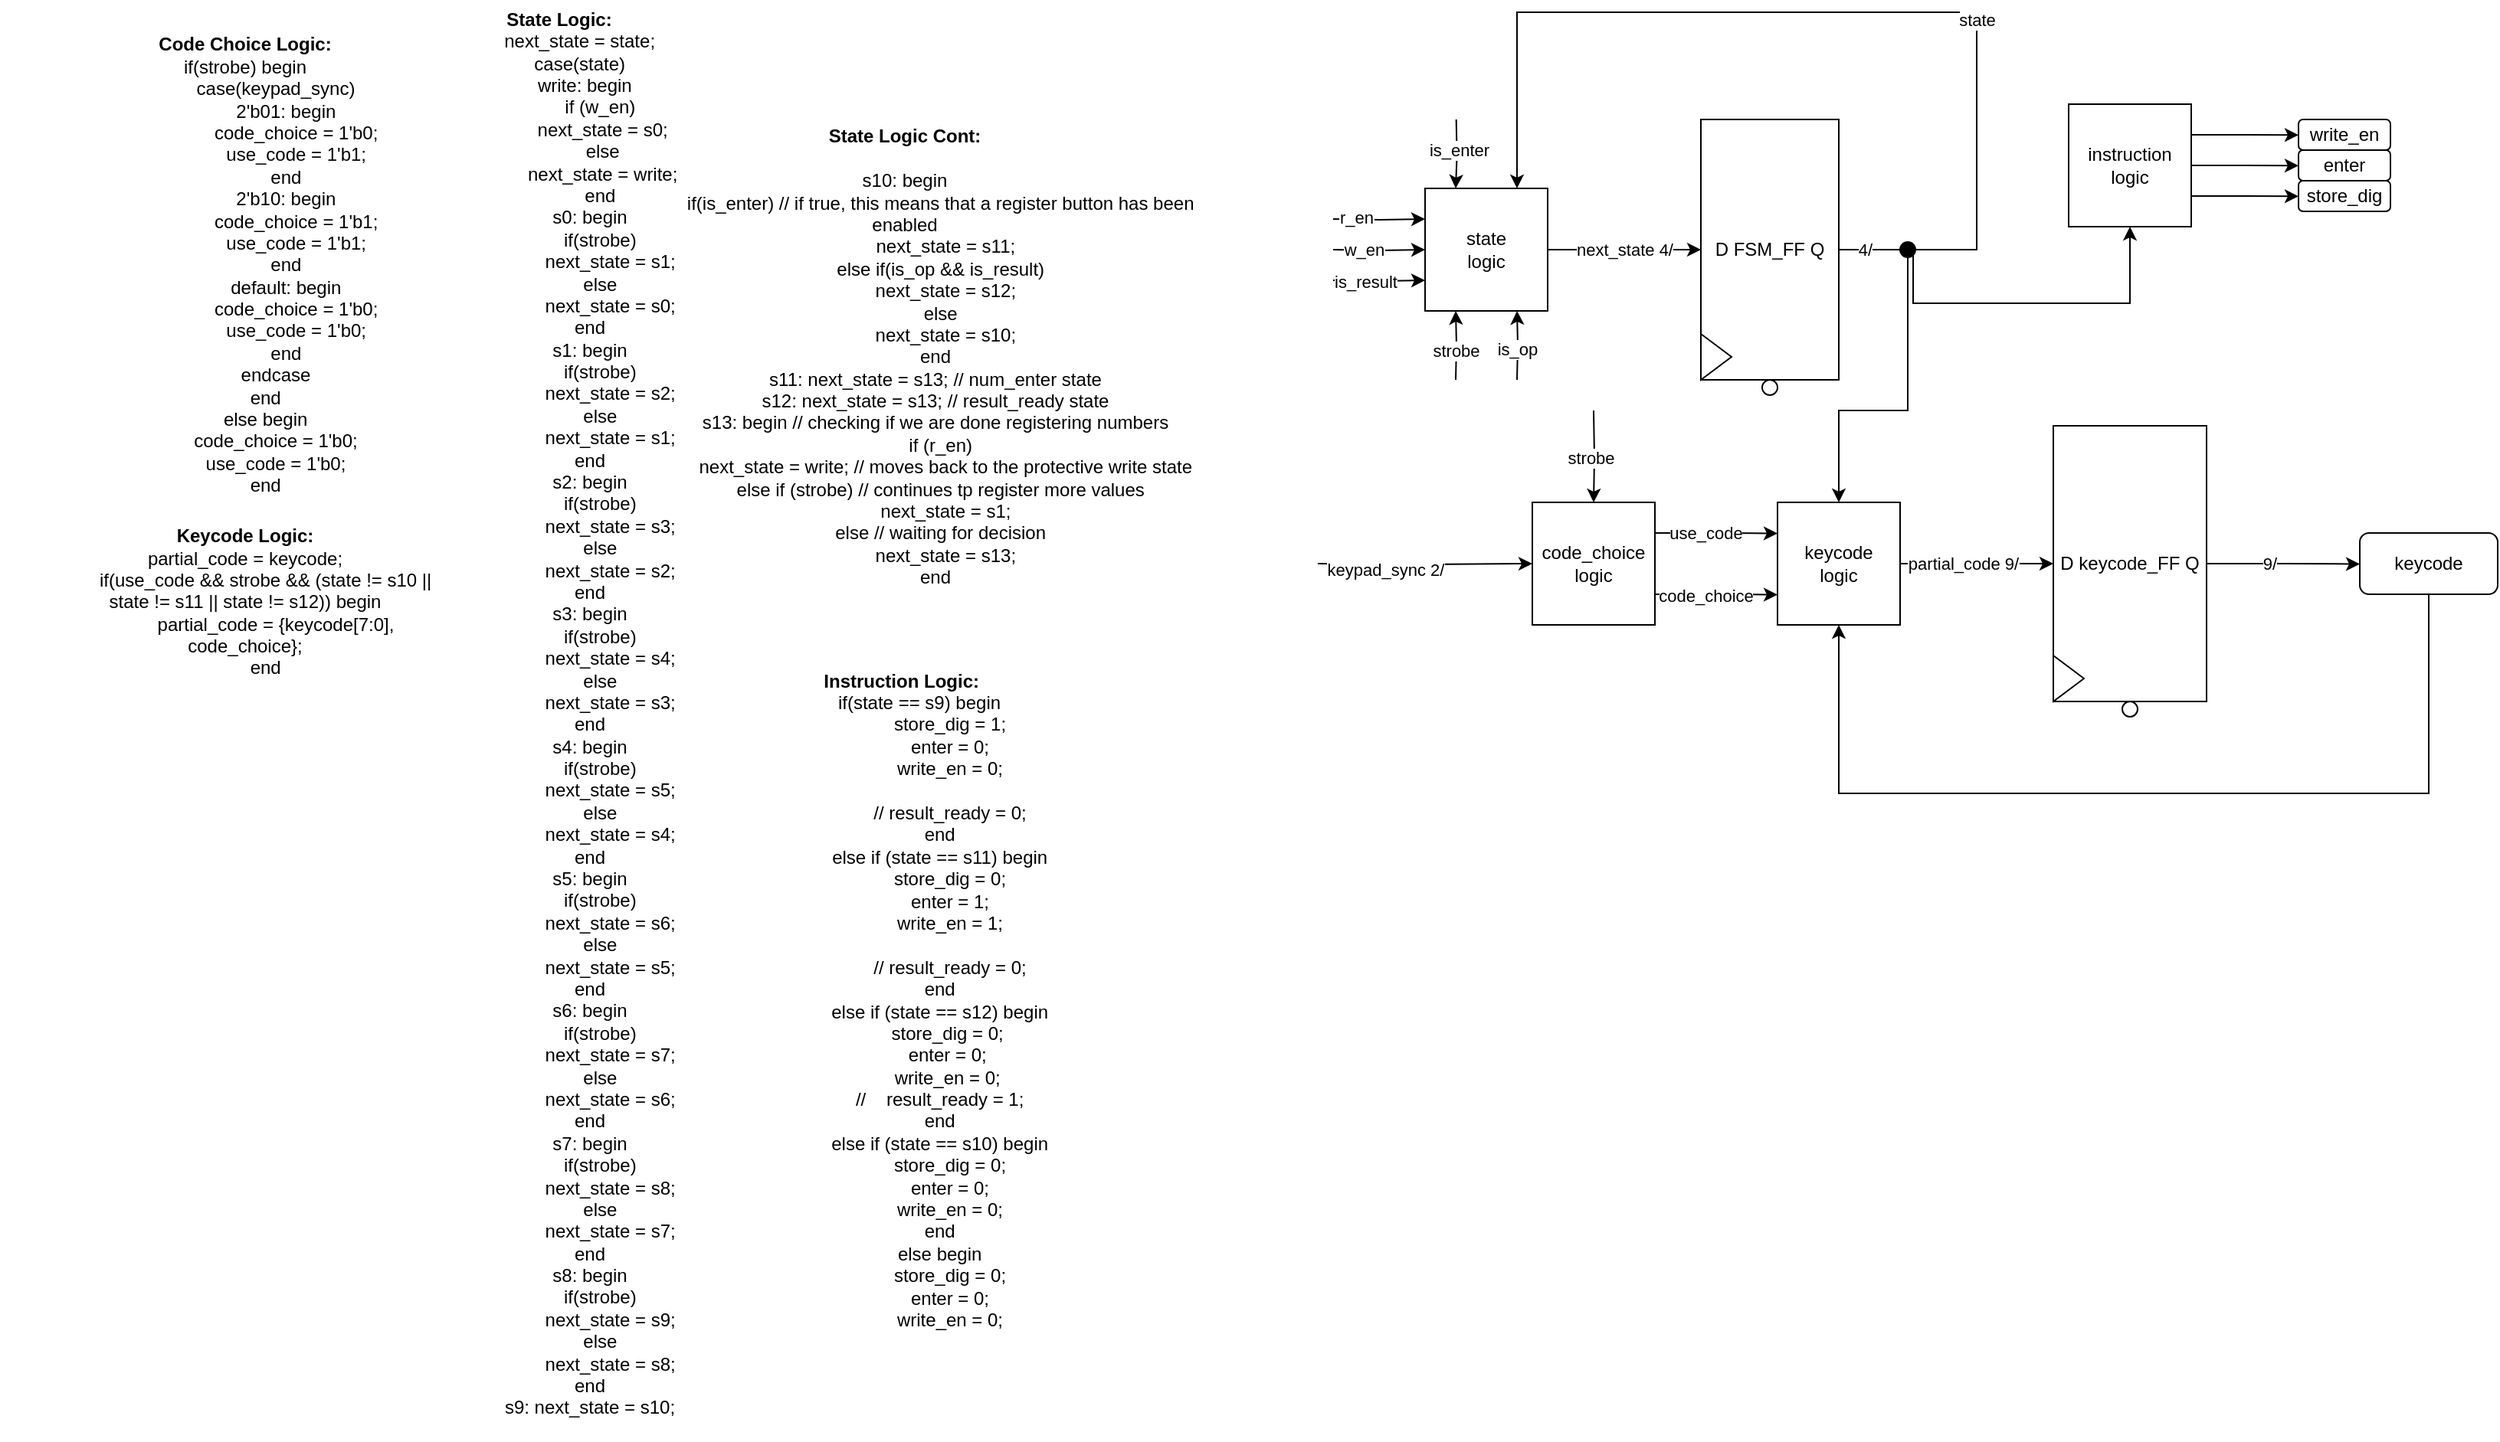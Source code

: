 <mxfile version="21.5.2" type="device">
  <diagram name="Page-1" id="jpkNy0FeWPas9DtN5ToO">
    <mxGraphModel dx="1644" dy="461" grid="1" gridSize="10" guides="1" tooltips="1" connect="1" arrows="1" fold="1" page="1" pageScale="1" pageWidth="850" pageHeight="1100" math="0" shadow="0">
      <root>
        <mxCell id="0" />
        <mxCell id="1" parent="0" />
        <mxCell id="CpwgS_Jrj_AJg0eIuzkf-3" value="D FSM_FF Q" style="rounded=0;whiteSpace=wrap;html=1;container=0;" parent="1" vertex="1">
          <mxGeometry x="260" y="90" width="90" height="170" as="geometry" />
        </mxCell>
        <mxCell id="CpwgS_Jrj_AJg0eIuzkf-5" style="edgeStyle=orthogonalEdgeStyle;rounded=0;orthogonalLoop=1;jettySize=auto;html=1;exitX=1;exitY=0.5;exitDx=0;exitDy=0;entryX=0;entryY=0.5;entryDx=0;entryDy=0;" parent="1" source="CpwgS_Jrj_AJg0eIuzkf-4" target="CpwgS_Jrj_AJg0eIuzkf-3" edge="1">
          <mxGeometry relative="1" as="geometry" />
        </mxCell>
        <mxCell id="CpwgS_Jrj_AJg0eIuzkf-6" value="next_state 4/" style="edgeLabel;html=1;align=center;verticalAlign=middle;resizable=0;points=[];container=0;" parent="CpwgS_Jrj_AJg0eIuzkf-5" vertex="1" connectable="0">
          <mxGeometry x="-0.54" y="-3" relative="1" as="geometry">
            <mxPoint x="27" y="-3" as="offset" />
          </mxGeometry>
        </mxCell>
        <mxCell id="CpwgS_Jrj_AJg0eIuzkf-18" style="edgeStyle=orthogonalEdgeStyle;rounded=0;orthogonalLoop=1;jettySize=auto;html=1;exitX=0;exitY=0.25;exitDx=0;exitDy=0;entryX=0;entryY=0.25;entryDx=0;entryDy=0;" parent="1" target="CpwgS_Jrj_AJg0eIuzkf-4" edge="1">
          <mxGeometry relative="1" as="geometry">
            <mxPoint x="20" y="155" as="sourcePoint" />
          </mxGeometry>
        </mxCell>
        <mxCell id="CpwgS_Jrj_AJg0eIuzkf-21" value="r_en" style="edgeLabel;html=1;align=center;verticalAlign=middle;resizable=0;points=[];" parent="CpwgS_Jrj_AJg0eIuzkf-18" vertex="1" connectable="0">
          <mxGeometry x="-0.505" y="1" relative="1" as="geometry">
            <mxPoint as="offset" />
          </mxGeometry>
        </mxCell>
        <mxCell id="CpwgS_Jrj_AJg0eIuzkf-19" style="edgeStyle=orthogonalEdgeStyle;rounded=0;orthogonalLoop=1;jettySize=auto;html=1;exitX=0;exitY=0.5;exitDx=0;exitDy=0;entryX=0;entryY=0.5;entryDx=0;entryDy=0;" parent="1" target="CpwgS_Jrj_AJg0eIuzkf-4" edge="1">
          <mxGeometry relative="1" as="geometry">
            <mxPoint x="20" y="175" as="sourcePoint" />
          </mxGeometry>
        </mxCell>
        <mxCell id="CpwgS_Jrj_AJg0eIuzkf-22" value="w_en" style="edgeLabel;html=1;align=center;verticalAlign=middle;resizable=0;points=[];" parent="CpwgS_Jrj_AJg0eIuzkf-19" vertex="1" connectable="0">
          <mxGeometry x="-0.658" y="-1" relative="1" as="geometry">
            <mxPoint x="9" y="-1" as="offset" />
          </mxGeometry>
        </mxCell>
        <mxCell id="CpwgS_Jrj_AJg0eIuzkf-20" style="edgeStyle=orthogonalEdgeStyle;rounded=0;orthogonalLoop=1;jettySize=auto;html=1;exitX=0;exitY=0.75;exitDx=0;exitDy=0;entryX=0;entryY=0.75;entryDx=0;entryDy=0;" parent="1" target="CpwgS_Jrj_AJg0eIuzkf-4" edge="1">
          <mxGeometry relative="1" as="geometry">
            <mxPoint x="20" y="195" as="sourcePoint" />
          </mxGeometry>
        </mxCell>
        <mxCell id="CpwgS_Jrj_AJg0eIuzkf-23" value="is_result" style="edgeLabel;html=1;align=center;verticalAlign=middle;resizable=0;points=[];" parent="CpwgS_Jrj_AJg0eIuzkf-20" vertex="1" connectable="0">
          <mxGeometry x="-0.306" relative="1" as="geometry">
            <mxPoint as="offset" />
          </mxGeometry>
        </mxCell>
        <mxCell id="CpwgS_Jrj_AJg0eIuzkf-24" style="edgeStyle=orthogonalEdgeStyle;rounded=0;orthogonalLoop=1;jettySize=auto;html=1;exitX=0.25;exitY=0;exitDx=0;exitDy=0;entryX=0.25;entryY=0;entryDx=0;entryDy=0;" parent="1" target="CpwgS_Jrj_AJg0eIuzkf-4" edge="1">
          <mxGeometry relative="1" as="geometry">
            <mxPoint x="100.333" y="90" as="sourcePoint" />
          </mxGeometry>
        </mxCell>
        <mxCell id="CpwgS_Jrj_AJg0eIuzkf-25" value="is_enter" style="edgeLabel;html=1;align=center;verticalAlign=middle;resizable=0;points=[];" parent="CpwgS_Jrj_AJg0eIuzkf-24" vertex="1" connectable="0">
          <mxGeometry x="-0.14" y="1" relative="1" as="geometry">
            <mxPoint as="offset" />
          </mxGeometry>
        </mxCell>
        <mxCell id="CpwgS_Jrj_AJg0eIuzkf-4" value="state&lt;br&gt;logic" style="whiteSpace=wrap;html=1;aspect=fixed;container=0;" parent="1" vertex="1">
          <mxGeometry x="80" y="135" width="80" height="80" as="geometry" />
        </mxCell>
        <mxCell id="CpwgS_Jrj_AJg0eIuzkf-7" value="" style="triangle;whiteSpace=wrap;html=1;container=0;" parent="1" vertex="1">
          <mxGeometry x="260" y="230" width="20" height="30" as="geometry" />
        </mxCell>
        <mxCell id="CpwgS_Jrj_AJg0eIuzkf-8" value="" style="ellipse;whiteSpace=wrap;html=1;aspect=fixed;container=0;" parent="1" vertex="1">
          <mxGeometry x="300" y="260" width="10" height="10" as="geometry" />
        </mxCell>
        <mxCell id="CpwgS_Jrj_AJg0eIuzkf-13" style="edgeStyle=orthogonalEdgeStyle;rounded=0;orthogonalLoop=1;jettySize=auto;html=1;exitX=0.5;exitY=0;exitDx=0;exitDy=0;entryX=0.25;entryY=1;entryDx=0;entryDy=0;" parent="1" target="CpwgS_Jrj_AJg0eIuzkf-4" edge="1">
          <mxGeometry relative="1" as="geometry">
            <mxPoint x="100" y="260" as="sourcePoint" />
          </mxGeometry>
        </mxCell>
        <mxCell id="CpwgS_Jrj_AJg0eIuzkf-16" value="strobe" style="edgeLabel;html=1;align=center;verticalAlign=middle;resizable=0;points=[];" parent="CpwgS_Jrj_AJg0eIuzkf-13" vertex="1" connectable="0">
          <mxGeometry x="-0.166" y="1" relative="1" as="geometry">
            <mxPoint as="offset" />
          </mxGeometry>
        </mxCell>
        <mxCell id="CpwgS_Jrj_AJg0eIuzkf-14" style="edgeStyle=orthogonalEdgeStyle;rounded=0;orthogonalLoop=1;jettySize=auto;html=1;exitX=0.5;exitY=0;exitDx=0;exitDy=0;entryX=0.75;entryY=1;entryDx=0;entryDy=0;" parent="1" target="CpwgS_Jrj_AJg0eIuzkf-4" edge="1">
          <mxGeometry relative="1" as="geometry">
            <mxPoint x="140" y="220" as="targetPoint" />
            <mxPoint x="140" y="260" as="sourcePoint" />
          </mxGeometry>
        </mxCell>
        <mxCell id="CpwgS_Jrj_AJg0eIuzkf-17" value="is_op" style="edgeLabel;html=1;align=center;verticalAlign=middle;resizable=0;points=[];" parent="CpwgS_Jrj_AJg0eIuzkf-14" vertex="1" connectable="0">
          <mxGeometry x="-0.108" y="1" relative="1" as="geometry">
            <mxPoint as="offset" />
          </mxGeometry>
        </mxCell>
        <mxCell id="CpwgS_Jrj_AJg0eIuzkf-27" style="edgeStyle=orthogonalEdgeStyle;rounded=0;orthogonalLoop=1;jettySize=auto;html=1;entryX=0;entryY=0.5;entryDx=0;entryDy=0;" parent="1" target="CpwgS_Jrj_AJg0eIuzkf-26" edge="1">
          <mxGeometry relative="1" as="geometry">
            <mxPoint x="10" y="380" as="sourcePoint" />
          </mxGeometry>
        </mxCell>
        <mxCell id="CpwgS_Jrj_AJg0eIuzkf-28" value="keypad_sync 2/" style="edgeLabel;html=1;align=center;verticalAlign=middle;resizable=0;points=[];" parent="CpwgS_Jrj_AJg0eIuzkf-27" vertex="1" connectable="0">
          <mxGeometry x="-0.392" y="-3" relative="1" as="geometry">
            <mxPoint x="1" as="offset" />
          </mxGeometry>
        </mxCell>
        <mxCell id="CpwgS_Jrj_AJg0eIuzkf-29" style="edgeStyle=orthogonalEdgeStyle;rounded=0;orthogonalLoop=1;jettySize=auto;html=1;exitX=0.5;exitY=0;exitDx=0;exitDy=0;entryX=0.5;entryY=0;entryDx=0;entryDy=0;" parent="1" target="CpwgS_Jrj_AJg0eIuzkf-26" edge="1">
          <mxGeometry relative="1" as="geometry">
            <mxPoint x="190" y="280" as="sourcePoint" />
          </mxGeometry>
        </mxCell>
        <mxCell id="CpwgS_Jrj_AJg0eIuzkf-30" value="strobe" style="edgeLabel;html=1;align=center;verticalAlign=middle;resizable=0;points=[];" parent="CpwgS_Jrj_AJg0eIuzkf-29" vertex="1" connectable="0">
          <mxGeometry x="0.035" y="-2" relative="1" as="geometry">
            <mxPoint as="offset" />
          </mxGeometry>
        </mxCell>
        <mxCell id="CpwgS_Jrj_AJg0eIuzkf-31" style="edgeStyle=orthogonalEdgeStyle;rounded=0;orthogonalLoop=1;jettySize=auto;html=1;exitX=1;exitY=0.25;exitDx=0;exitDy=0;" parent="1" source="CpwgS_Jrj_AJg0eIuzkf-26" edge="1">
          <mxGeometry relative="1" as="geometry">
            <mxPoint x="310" y="360.263" as="targetPoint" />
          </mxGeometry>
        </mxCell>
        <mxCell id="CpwgS_Jrj_AJg0eIuzkf-32" value="use_code" style="edgeLabel;html=1;align=center;verticalAlign=middle;resizable=0;points=[];" parent="CpwgS_Jrj_AJg0eIuzkf-31" vertex="1" connectable="0">
          <mxGeometry x="-0.184" relative="1" as="geometry">
            <mxPoint as="offset" />
          </mxGeometry>
        </mxCell>
        <mxCell id="CpwgS_Jrj_AJg0eIuzkf-33" style="edgeStyle=orthogonalEdgeStyle;rounded=0;orthogonalLoop=1;jettySize=auto;html=1;exitX=1;exitY=0.75;exitDx=0;exitDy=0;" parent="1" source="CpwgS_Jrj_AJg0eIuzkf-26" edge="1">
          <mxGeometry relative="1" as="geometry">
            <mxPoint x="310" y="400.263" as="targetPoint" />
          </mxGeometry>
        </mxCell>
        <mxCell id="CpwgS_Jrj_AJg0eIuzkf-34" value="code_choice" style="edgeLabel;html=1;align=center;verticalAlign=middle;resizable=0;points=[];" parent="CpwgS_Jrj_AJg0eIuzkf-33" vertex="1" connectable="0">
          <mxGeometry x="-0.184" y="-1" relative="1" as="geometry">
            <mxPoint as="offset" />
          </mxGeometry>
        </mxCell>
        <mxCell id="CpwgS_Jrj_AJg0eIuzkf-26" value="code_choice&lt;br&gt;logic" style="whiteSpace=wrap;html=1;aspect=fixed;" parent="1" vertex="1">
          <mxGeometry x="150" y="340" width="80" height="80" as="geometry" />
        </mxCell>
        <mxCell id="CpwgS_Jrj_AJg0eIuzkf-38" style="edgeStyle=orthogonalEdgeStyle;rounded=0;orthogonalLoop=1;jettySize=auto;html=1;exitX=1;exitY=0.5;exitDx=0;exitDy=0;entryX=0;entryY=0.5;entryDx=0;entryDy=0;" parent="1" source="CpwgS_Jrj_AJg0eIuzkf-35" target="CpwgS_Jrj_AJg0eIuzkf-37" edge="1">
          <mxGeometry relative="1" as="geometry" />
        </mxCell>
        <mxCell id="CpwgS_Jrj_AJg0eIuzkf-39" value="partial_code 9/" style="edgeLabel;html=1;align=center;verticalAlign=middle;resizable=0;points=[];" parent="CpwgS_Jrj_AJg0eIuzkf-38" vertex="1" connectable="0">
          <mxGeometry x="-0.552" y="-1" relative="1" as="geometry">
            <mxPoint x="18" y="-1" as="offset" />
          </mxGeometry>
        </mxCell>
        <mxCell id="CpwgS_Jrj_AJg0eIuzkf-35" value="keycode&lt;br&gt;logic" style="whiteSpace=wrap;html=1;aspect=fixed;" parent="1" vertex="1">
          <mxGeometry x="310" y="340" width="80" height="80" as="geometry" />
        </mxCell>
        <mxCell id="CpwgS_Jrj_AJg0eIuzkf-41" style="edgeStyle=orthogonalEdgeStyle;rounded=0;orthogonalLoop=1;jettySize=auto;html=1;exitX=1;exitY=0.5;exitDx=0;exitDy=0;" parent="1" source="CpwgS_Jrj_AJg0eIuzkf-37" edge="1">
          <mxGeometry relative="1" as="geometry">
            <mxPoint x="690.0" y="380.263" as="targetPoint" />
          </mxGeometry>
        </mxCell>
        <mxCell id="CpwgS_Jrj_AJg0eIuzkf-42" value="9/" style="edgeLabel;html=1;align=center;verticalAlign=middle;resizable=0;points=[];" parent="CpwgS_Jrj_AJg0eIuzkf-41" vertex="1" connectable="0">
          <mxGeometry x="-0.2" relative="1" as="geometry">
            <mxPoint as="offset" />
          </mxGeometry>
        </mxCell>
        <mxCell id="CpwgS_Jrj_AJg0eIuzkf-37" value="D keycode_FF Q" style="rounded=0;whiteSpace=wrap;html=1;" parent="1" vertex="1">
          <mxGeometry x="490" y="290" width="100" height="180" as="geometry" />
        </mxCell>
        <mxCell id="CpwgS_Jrj_AJg0eIuzkf-44" style="edgeStyle=orthogonalEdgeStyle;rounded=0;orthogonalLoop=1;jettySize=auto;html=1;exitX=0.5;exitY=1;exitDx=0;exitDy=0;entryX=0.5;entryY=1;entryDx=0;entryDy=0;" parent="1" source="CpwgS_Jrj_AJg0eIuzkf-43" target="CpwgS_Jrj_AJg0eIuzkf-35" edge="1">
          <mxGeometry relative="1" as="geometry">
            <Array as="points">
              <mxPoint x="735" y="530" />
              <mxPoint x="350" y="530" />
            </Array>
          </mxGeometry>
        </mxCell>
        <mxCell id="CpwgS_Jrj_AJg0eIuzkf-43" value="keycode" style="rounded=1;whiteSpace=wrap;html=1;" parent="1" vertex="1">
          <mxGeometry x="690" y="360" width="90" height="40" as="geometry" />
        </mxCell>
        <mxCell id="CpwgS_Jrj_AJg0eIuzkf-45" value="" style="triangle;whiteSpace=wrap;html=1;" parent="1" vertex="1">
          <mxGeometry x="490" y="440" width="20" height="30" as="geometry" />
        </mxCell>
        <mxCell id="CpwgS_Jrj_AJg0eIuzkf-46" value="" style="ellipse;whiteSpace=wrap;html=1;aspect=fixed;" parent="1" vertex="1">
          <mxGeometry x="535" y="470" width="10" height="10" as="geometry" />
        </mxCell>
        <mxCell id="CpwgS_Jrj_AJg0eIuzkf-48" value="" style="edgeStyle=orthogonalEdgeStyle;rounded=0;orthogonalLoop=1;jettySize=auto;html=1;exitX=1;exitY=0.5;exitDx=0;exitDy=0;entryX=0.75;entryY=0;entryDx=0;entryDy=0;" parent="1" source="CpwgS_Jrj_AJg0eIuzkf-3" target="CpwgS_Jrj_AJg0eIuzkf-4" edge="1">
          <mxGeometry relative="1" as="geometry">
            <mxPoint x="240" y="40" as="targetPoint" />
            <mxPoint x="350" y="175" as="sourcePoint" />
            <Array as="points">
              <mxPoint x="440" y="175" />
              <mxPoint x="440" y="20" />
              <mxPoint x="140" y="20" />
            </Array>
          </mxGeometry>
        </mxCell>
        <mxCell id="CpwgS_Jrj_AJg0eIuzkf-49" value="state" style="edgeLabel;html=1;align=center;verticalAlign=middle;resizable=0;points=[];container=0;" parent="CpwgS_Jrj_AJg0eIuzkf-48" vertex="1" connectable="0">
          <mxGeometry x="-0.271" relative="1" as="geometry">
            <mxPoint as="offset" />
          </mxGeometry>
        </mxCell>
        <mxCell id="CpwgS_Jrj_AJg0eIuzkf-62" value="4/" style="edgeLabel;html=1;align=center;verticalAlign=middle;resizable=0;points=[];" parent="CpwgS_Jrj_AJg0eIuzkf-48" vertex="1" connectable="0">
          <mxGeometry x="-0.948" relative="1" as="geometry">
            <mxPoint as="offset" />
          </mxGeometry>
        </mxCell>
        <mxCell id="CpwgS_Jrj_AJg0eIuzkf-51" style="edgeStyle=orthogonalEdgeStyle;rounded=0;orthogonalLoop=1;jettySize=auto;html=1;exitX=0.5;exitY=1;exitDx=0;exitDy=0;entryX=0.5;entryY=0;entryDx=0;entryDy=0;" parent="1" source="CpwgS_Jrj_AJg0eIuzkf-47" target="CpwgS_Jrj_AJg0eIuzkf-35" edge="1">
          <mxGeometry relative="1" as="geometry">
            <mxPoint x="390" y="290" as="targetPoint" />
            <Array as="points">
              <mxPoint x="395" y="280" />
              <mxPoint x="350" y="280" />
            </Array>
          </mxGeometry>
        </mxCell>
        <mxCell id="CpwgS_Jrj_AJg0eIuzkf-55" style="edgeStyle=orthogonalEdgeStyle;rounded=0;orthogonalLoop=1;jettySize=auto;html=1;exitX=1;exitY=1;exitDx=0;exitDy=0;entryX=0.5;entryY=1;entryDx=0;entryDy=0;" parent="1" source="CpwgS_Jrj_AJg0eIuzkf-47" target="CpwgS_Jrj_AJg0eIuzkf-52" edge="1">
          <mxGeometry relative="1" as="geometry">
            <Array as="points">
              <mxPoint x="399" y="210" />
              <mxPoint x="540" y="210" />
            </Array>
          </mxGeometry>
        </mxCell>
        <mxCell id="CpwgS_Jrj_AJg0eIuzkf-47" value="" style="ellipse;whiteSpace=wrap;html=1;aspect=fixed;fillColor=#000000;" parent="1" vertex="1">
          <mxGeometry x="390" y="170" width="10" height="10" as="geometry" />
        </mxCell>
        <mxCell id="CpwgS_Jrj_AJg0eIuzkf-56" style="edgeStyle=orthogonalEdgeStyle;rounded=0;orthogonalLoop=1;jettySize=auto;html=1;exitX=1;exitY=0.25;exitDx=0;exitDy=0;" parent="1" source="CpwgS_Jrj_AJg0eIuzkf-52" edge="1">
          <mxGeometry relative="1" as="geometry">
            <mxPoint x="650" y="100.167" as="targetPoint" />
          </mxGeometry>
        </mxCell>
        <mxCell id="CpwgS_Jrj_AJg0eIuzkf-57" style="edgeStyle=orthogonalEdgeStyle;rounded=0;orthogonalLoop=1;jettySize=auto;html=1;exitX=1;exitY=0.5;exitDx=0;exitDy=0;" parent="1" source="CpwgS_Jrj_AJg0eIuzkf-52" edge="1">
          <mxGeometry relative="1" as="geometry">
            <mxPoint x="650" y="120.167" as="targetPoint" />
          </mxGeometry>
        </mxCell>
        <mxCell id="CpwgS_Jrj_AJg0eIuzkf-58" style="edgeStyle=orthogonalEdgeStyle;rounded=0;orthogonalLoop=1;jettySize=auto;html=1;exitX=1;exitY=0.75;exitDx=0;exitDy=0;" parent="1" source="CpwgS_Jrj_AJg0eIuzkf-52" edge="1">
          <mxGeometry relative="1" as="geometry">
            <mxPoint x="650" y="140.167" as="targetPoint" />
          </mxGeometry>
        </mxCell>
        <mxCell id="CpwgS_Jrj_AJg0eIuzkf-52" value="instruction&lt;br&gt;logic" style="whiteSpace=wrap;html=1;aspect=fixed;" parent="1" vertex="1">
          <mxGeometry x="500" y="80" width="80" height="80" as="geometry" />
        </mxCell>
        <mxCell id="CpwgS_Jrj_AJg0eIuzkf-59" value="store_dig" style="rounded=1;whiteSpace=wrap;html=1;" parent="1" vertex="1">
          <mxGeometry x="650" y="130" width="60" height="20" as="geometry" />
        </mxCell>
        <mxCell id="CpwgS_Jrj_AJg0eIuzkf-60" value="enter" style="rounded=1;whiteSpace=wrap;html=1;" parent="1" vertex="1">
          <mxGeometry x="650" y="110" width="60" height="20" as="geometry" />
        </mxCell>
        <mxCell id="CpwgS_Jrj_AJg0eIuzkf-61" value="write_en" style="rounded=1;whiteSpace=wrap;html=1;" parent="1" vertex="1">
          <mxGeometry x="650" y="90" width="60" height="20" as="geometry" />
        </mxCell>
        <mxCell id="mciVrT_9gwN8qwb0Ea2k-1" value="&lt;b&gt;Instruction Logic:&lt;/b&gt; &amp;nbsp;&amp;nbsp;&amp;nbsp;&amp;nbsp;&amp;nbsp;&amp;nbsp; &lt;br&gt;if(state == s9) begin&lt;br&gt;&amp;nbsp;&amp;nbsp;&amp;nbsp;&amp;nbsp;&amp;nbsp;&amp;nbsp;&amp;nbsp;&amp;nbsp;&amp;nbsp;&amp;nbsp;&amp;nbsp; store_dig = 1;&lt;br&gt;&amp;nbsp;&amp;nbsp;&amp;nbsp;&amp;nbsp;&amp;nbsp;&amp;nbsp;&amp;nbsp;&amp;nbsp;&amp;nbsp;&amp;nbsp;&amp;nbsp; enter = 0;&lt;br&gt;&amp;nbsp;&amp;nbsp;&amp;nbsp;&amp;nbsp;&amp;nbsp;&amp;nbsp;&amp;nbsp;&amp;nbsp;&amp;nbsp;&amp;nbsp;&amp;nbsp; write_en = 0;&lt;br&gt;&lt;br&gt;&amp;nbsp;&amp;nbsp;&amp;nbsp;&amp;nbsp;&amp;nbsp;&amp;nbsp;&amp;nbsp;&amp;nbsp;&amp;nbsp;&amp;nbsp;&amp;nbsp; // result_ready = 0;&lt;br&gt;&amp;nbsp;&amp;nbsp;&amp;nbsp;&amp;nbsp;&amp;nbsp;&amp;nbsp;&amp;nbsp; end&lt;br&gt;&amp;nbsp;&amp;nbsp;&amp;nbsp;&amp;nbsp;&amp;nbsp;&amp;nbsp;&amp;nbsp; else if (state == s11) begin&lt;br&gt;&amp;nbsp;&amp;nbsp;&amp;nbsp;&amp;nbsp;&amp;nbsp;&amp;nbsp;&amp;nbsp;&amp;nbsp;&amp;nbsp;&amp;nbsp;&amp;nbsp; store_dig = 0;&lt;br&gt;&amp;nbsp;&amp;nbsp;&amp;nbsp;&amp;nbsp;&amp;nbsp;&amp;nbsp;&amp;nbsp;&amp;nbsp;&amp;nbsp;&amp;nbsp;&amp;nbsp; enter = 1;&lt;br&gt;&amp;nbsp;&amp;nbsp;&amp;nbsp;&amp;nbsp;&amp;nbsp;&amp;nbsp;&amp;nbsp;&amp;nbsp;&amp;nbsp;&amp;nbsp;&amp;nbsp; write_en = 1;&lt;br&gt;&lt;br&gt;&amp;nbsp;&amp;nbsp;&amp;nbsp;&amp;nbsp;&amp;nbsp;&amp;nbsp;&amp;nbsp;&amp;nbsp;&amp;nbsp;&amp;nbsp;&amp;nbsp; // result_ready = 0;&lt;br&gt;&amp;nbsp;&amp;nbsp;&amp;nbsp;&amp;nbsp;&amp;nbsp;&amp;nbsp;&amp;nbsp; end&lt;br&gt;&amp;nbsp;&amp;nbsp;&amp;nbsp;&amp;nbsp;&amp;nbsp;&amp;nbsp;&amp;nbsp; else if (state == s12) begin&lt;br&gt;&amp;nbsp;&amp;nbsp;&amp;nbsp;&amp;nbsp;&amp;nbsp;&amp;nbsp;&amp;nbsp;&amp;nbsp;&amp;nbsp;&amp;nbsp; store_dig = 0;&lt;br&gt;&amp;nbsp;&amp;nbsp;&amp;nbsp;&amp;nbsp;&amp;nbsp;&amp;nbsp;&amp;nbsp;&amp;nbsp;&amp;nbsp;&amp;nbsp; enter = 0;&lt;br&gt;&amp;nbsp;&amp;nbsp;&amp;nbsp;&amp;nbsp;&amp;nbsp;&amp;nbsp;&amp;nbsp;&amp;nbsp;&amp;nbsp;&amp;nbsp; write_en = 0;&lt;br&gt;&amp;nbsp;&amp;nbsp;&amp;nbsp;&amp;nbsp;&amp;nbsp;&amp;nbsp;&amp;nbsp; //&amp;nbsp;&amp;nbsp;&amp;nbsp; result_ready = 1;&lt;br&gt;&amp;nbsp;&amp;nbsp;&amp;nbsp;&amp;nbsp;&amp;nbsp;&amp;nbsp;&amp;nbsp; end&lt;br&gt;&amp;nbsp;&amp;nbsp;&amp;nbsp;&amp;nbsp;&amp;nbsp;&amp;nbsp;&amp;nbsp; else if (state == s10) begin&lt;br&gt;&amp;nbsp;&amp;nbsp;&amp;nbsp;&amp;nbsp;&amp;nbsp;&amp;nbsp;&amp;nbsp;&amp;nbsp;&amp;nbsp;&amp;nbsp;&amp;nbsp; store_dig = 0;&lt;br&gt;&amp;nbsp;&amp;nbsp;&amp;nbsp;&amp;nbsp;&amp;nbsp;&amp;nbsp;&amp;nbsp;&amp;nbsp;&amp;nbsp;&amp;nbsp;&amp;nbsp; enter = 0;&lt;br&gt;&amp;nbsp;&amp;nbsp;&amp;nbsp;&amp;nbsp;&amp;nbsp;&amp;nbsp;&amp;nbsp;&amp;nbsp;&amp;nbsp;&amp;nbsp;&amp;nbsp; write_en = 0;&lt;br&gt;&amp;nbsp;&amp;nbsp;&amp;nbsp;&amp;nbsp;&amp;nbsp;&amp;nbsp;&amp;nbsp; end&lt;br&gt;&amp;nbsp;&amp;nbsp;&amp;nbsp;&amp;nbsp;&amp;nbsp;&amp;nbsp;&amp;nbsp; else begin&lt;br&gt;&amp;nbsp;&amp;nbsp;&amp;nbsp;&amp;nbsp;&amp;nbsp;&amp;nbsp;&amp;nbsp;&amp;nbsp;&amp;nbsp;&amp;nbsp;&amp;nbsp; store_dig = 0;&lt;br&gt;&amp;nbsp;&amp;nbsp;&amp;nbsp;&amp;nbsp;&amp;nbsp;&amp;nbsp;&amp;nbsp;&amp;nbsp;&amp;nbsp;&amp;nbsp;&amp;nbsp; enter = 0;&lt;br&gt;&amp;nbsp;&amp;nbsp;&amp;nbsp;&amp;nbsp;&amp;nbsp;&amp;nbsp;&amp;nbsp;&amp;nbsp;&amp;nbsp;&amp;nbsp;&amp;nbsp; write_en = 0;" style="text;strokeColor=none;align=center;fillColor=none;html=1;verticalAlign=middle;whiteSpace=wrap;rounded=0;" parent="1" vertex="1">
          <mxGeometry x="-370" y="650" width="240" height="30" as="geometry" />
        </mxCell>
        <mxCell id="mciVrT_9gwN8qwb0Ea2k-2" value="&lt;b&gt;State Logic:&lt;br&gt;&lt;/b&gt;&amp;nbsp;&amp;nbsp;&amp;nbsp;&amp;nbsp;&amp;nbsp;&amp;nbsp;&amp;nbsp; next_state = state;&lt;br&gt;&amp;nbsp;&amp;nbsp;&amp;nbsp;&amp;nbsp;&amp;nbsp;&amp;nbsp;&amp;nbsp; case(state)&lt;br&gt;&amp;nbsp;&amp;nbsp;&amp;nbsp;&amp;nbsp;&amp;nbsp;&amp;nbsp;&amp;nbsp;&amp;nbsp;&amp;nbsp; write: begin&lt;br&gt;&amp;nbsp;&amp;nbsp;&amp;nbsp;&amp;nbsp;&amp;nbsp;&amp;nbsp;&amp;nbsp;&amp;nbsp;&amp;nbsp;&amp;nbsp;&amp;nbsp;&amp;nbsp;&amp;nbsp;&amp;nbsp;&amp;nbsp; if (w_en) &lt;br&gt;&amp;nbsp;&amp;nbsp;&amp;nbsp;&amp;nbsp;&amp;nbsp;&amp;nbsp;&amp;nbsp;&amp;nbsp;&amp;nbsp;&amp;nbsp;&amp;nbsp;&amp;nbsp;&amp;nbsp;&amp;nbsp;&amp;nbsp;&amp;nbsp; next_state = s0;&lt;br&gt;&amp;nbsp;&amp;nbsp;&amp;nbsp;&amp;nbsp;&amp;nbsp;&amp;nbsp;&amp;nbsp;&amp;nbsp;&amp;nbsp;&amp;nbsp;&amp;nbsp;&amp;nbsp;&amp;nbsp;&amp;nbsp;&amp;nbsp;&amp;nbsp; else &lt;br&gt;&amp;nbsp;&amp;nbsp;&amp;nbsp;&amp;nbsp;&amp;nbsp;&amp;nbsp;&amp;nbsp;&amp;nbsp;&amp;nbsp;&amp;nbsp;&amp;nbsp;&amp;nbsp;&amp;nbsp;&amp;nbsp;&amp;nbsp;&amp;nbsp; next_state = write;&lt;br&gt;&amp;nbsp;&amp;nbsp;&amp;nbsp;&amp;nbsp;&amp;nbsp;&amp;nbsp;&amp;nbsp;&amp;nbsp;&amp;nbsp;&amp;nbsp;&amp;nbsp;&amp;nbsp;&amp;nbsp;&amp;nbsp;&amp;nbsp; end&lt;br&gt;&amp;nbsp;&amp;nbsp;&amp;nbsp;&amp;nbsp;&amp;nbsp;&amp;nbsp;&amp;nbsp;&amp;nbsp;&amp;nbsp;&amp;nbsp;&amp;nbsp; s0: begin&lt;br&gt;&amp;nbsp;&amp;nbsp;&amp;nbsp;&amp;nbsp;&amp;nbsp;&amp;nbsp;&amp;nbsp;&amp;nbsp;&amp;nbsp;&amp;nbsp;&amp;nbsp;&amp;nbsp;&amp;nbsp;&amp;nbsp;&amp;nbsp; if(strobe) &lt;br&gt;&amp;nbsp;&amp;nbsp;&amp;nbsp;&amp;nbsp;&amp;nbsp;&amp;nbsp;&amp;nbsp;&amp;nbsp;&amp;nbsp;&amp;nbsp;&amp;nbsp;&amp;nbsp;&amp;nbsp;&amp;nbsp;&amp;nbsp;&amp;nbsp;&amp;nbsp;&amp;nbsp;&amp;nbsp; next_state = s1;&lt;br&gt;&amp;nbsp;&amp;nbsp;&amp;nbsp;&amp;nbsp;&amp;nbsp;&amp;nbsp;&amp;nbsp;&amp;nbsp;&amp;nbsp;&amp;nbsp;&amp;nbsp;&amp;nbsp;&amp;nbsp;&amp;nbsp;&amp;nbsp; else&lt;br&gt;&amp;nbsp;&amp;nbsp;&amp;nbsp;&amp;nbsp;&amp;nbsp;&amp;nbsp;&amp;nbsp;&amp;nbsp;&amp;nbsp;&amp;nbsp;&amp;nbsp;&amp;nbsp;&amp;nbsp;&amp;nbsp;&amp;nbsp;&amp;nbsp;&amp;nbsp;&amp;nbsp;&amp;nbsp; next_state = s0;&lt;br&gt;&amp;nbsp;&amp;nbsp;&amp;nbsp;&amp;nbsp;&amp;nbsp;&amp;nbsp;&amp;nbsp;&amp;nbsp;&amp;nbsp;&amp;nbsp;&amp;nbsp; end&lt;br&gt;&amp;nbsp;&amp;nbsp;&amp;nbsp;&amp;nbsp;&amp;nbsp;&amp;nbsp;&amp;nbsp;&amp;nbsp;&amp;nbsp;&amp;nbsp;&amp;nbsp; s1: begin&lt;br&gt;&amp;nbsp;&amp;nbsp;&amp;nbsp;&amp;nbsp;&amp;nbsp;&amp;nbsp;&amp;nbsp;&amp;nbsp;&amp;nbsp;&amp;nbsp;&amp;nbsp;&amp;nbsp;&amp;nbsp;&amp;nbsp;&amp;nbsp; if(strobe)&lt;br&gt;&amp;nbsp;&amp;nbsp;&amp;nbsp;&amp;nbsp;&amp;nbsp;&amp;nbsp;&amp;nbsp;&amp;nbsp;&amp;nbsp;&amp;nbsp;&amp;nbsp;&amp;nbsp;&amp;nbsp;&amp;nbsp;&amp;nbsp;&amp;nbsp;&amp;nbsp;&amp;nbsp;&amp;nbsp; next_state = s2;&lt;br&gt;&amp;nbsp;&amp;nbsp;&amp;nbsp;&amp;nbsp;&amp;nbsp;&amp;nbsp;&amp;nbsp;&amp;nbsp;&amp;nbsp;&amp;nbsp;&amp;nbsp;&amp;nbsp;&amp;nbsp;&amp;nbsp;&amp;nbsp; else&lt;br&gt;&amp;nbsp;&amp;nbsp;&amp;nbsp;&amp;nbsp;&amp;nbsp;&amp;nbsp;&amp;nbsp;&amp;nbsp;&amp;nbsp;&amp;nbsp;&amp;nbsp;&amp;nbsp;&amp;nbsp;&amp;nbsp;&amp;nbsp;&amp;nbsp;&amp;nbsp;&amp;nbsp;&amp;nbsp; next_state = s1;&lt;br&gt;&amp;nbsp;&amp;nbsp;&amp;nbsp;&amp;nbsp;&amp;nbsp;&amp;nbsp;&amp;nbsp;&amp;nbsp;&amp;nbsp;&amp;nbsp;&amp;nbsp; end&lt;br&gt;&amp;nbsp;&amp;nbsp;&amp;nbsp;&amp;nbsp;&amp;nbsp;&amp;nbsp;&amp;nbsp;&amp;nbsp;&amp;nbsp;&amp;nbsp;&amp;nbsp; s2: begin&lt;br&gt;&amp;nbsp;&amp;nbsp;&amp;nbsp;&amp;nbsp;&amp;nbsp;&amp;nbsp;&amp;nbsp;&amp;nbsp;&amp;nbsp;&amp;nbsp;&amp;nbsp;&amp;nbsp;&amp;nbsp;&amp;nbsp;&amp;nbsp; if(strobe)&lt;br&gt;&amp;nbsp;&amp;nbsp;&amp;nbsp;&amp;nbsp;&amp;nbsp;&amp;nbsp;&amp;nbsp;&amp;nbsp;&amp;nbsp;&amp;nbsp;&amp;nbsp;&amp;nbsp;&amp;nbsp;&amp;nbsp;&amp;nbsp;&amp;nbsp;&amp;nbsp;&amp;nbsp;&amp;nbsp; next_state = s3;&lt;br&gt;&amp;nbsp;&amp;nbsp;&amp;nbsp;&amp;nbsp;&amp;nbsp;&amp;nbsp;&amp;nbsp;&amp;nbsp;&amp;nbsp;&amp;nbsp;&amp;nbsp;&amp;nbsp;&amp;nbsp;&amp;nbsp;&amp;nbsp; else&lt;br&gt;&amp;nbsp;&amp;nbsp;&amp;nbsp;&amp;nbsp;&amp;nbsp;&amp;nbsp;&amp;nbsp;&amp;nbsp;&amp;nbsp;&amp;nbsp;&amp;nbsp;&amp;nbsp;&amp;nbsp;&amp;nbsp;&amp;nbsp;&amp;nbsp;&amp;nbsp;&amp;nbsp;&amp;nbsp; next_state = s2;&lt;br&gt;&amp;nbsp;&amp;nbsp;&amp;nbsp;&amp;nbsp;&amp;nbsp;&amp;nbsp;&amp;nbsp;&amp;nbsp;&amp;nbsp;&amp;nbsp;&amp;nbsp; end&lt;br&gt;&amp;nbsp;&amp;nbsp;&amp;nbsp;&amp;nbsp;&amp;nbsp;&amp;nbsp;&amp;nbsp;&amp;nbsp;&amp;nbsp;&amp;nbsp;&amp;nbsp; s3: begin&lt;br&gt;&amp;nbsp;&amp;nbsp;&amp;nbsp;&amp;nbsp;&amp;nbsp;&amp;nbsp;&amp;nbsp;&amp;nbsp;&amp;nbsp;&amp;nbsp;&amp;nbsp;&amp;nbsp;&amp;nbsp;&amp;nbsp;&amp;nbsp; if(strobe)&lt;br&gt;&amp;nbsp;&amp;nbsp;&amp;nbsp;&amp;nbsp;&amp;nbsp;&amp;nbsp;&amp;nbsp;&amp;nbsp;&amp;nbsp;&amp;nbsp;&amp;nbsp;&amp;nbsp;&amp;nbsp;&amp;nbsp;&amp;nbsp;&amp;nbsp;&amp;nbsp;&amp;nbsp;&amp;nbsp; next_state = s4;&lt;br&gt;&amp;nbsp;&amp;nbsp;&amp;nbsp;&amp;nbsp;&amp;nbsp;&amp;nbsp;&amp;nbsp;&amp;nbsp;&amp;nbsp;&amp;nbsp;&amp;nbsp;&amp;nbsp;&amp;nbsp;&amp;nbsp;&amp;nbsp; else &lt;br&gt;&amp;nbsp;&amp;nbsp;&amp;nbsp;&amp;nbsp;&amp;nbsp;&amp;nbsp;&amp;nbsp;&amp;nbsp;&amp;nbsp;&amp;nbsp;&amp;nbsp;&amp;nbsp;&amp;nbsp;&amp;nbsp;&amp;nbsp;&amp;nbsp;&amp;nbsp;&amp;nbsp;&amp;nbsp; next_state = s3;&lt;br&gt;&amp;nbsp;&amp;nbsp;&amp;nbsp;&amp;nbsp;&amp;nbsp;&amp;nbsp;&amp;nbsp;&amp;nbsp;&amp;nbsp;&amp;nbsp;&amp;nbsp; end&lt;br&gt;&amp;nbsp;&amp;nbsp;&amp;nbsp;&amp;nbsp;&amp;nbsp;&amp;nbsp;&amp;nbsp;&amp;nbsp;&amp;nbsp;&amp;nbsp;&amp;nbsp; s4: begin&lt;br&gt;&amp;nbsp;&amp;nbsp;&amp;nbsp;&amp;nbsp;&amp;nbsp;&amp;nbsp;&amp;nbsp;&amp;nbsp;&amp;nbsp;&amp;nbsp;&amp;nbsp;&amp;nbsp;&amp;nbsp;&amp;nbsp;&amp;nbsp; if(strobe)&lt;br&gt;&amp;nbsp;&amp;nbsp;&amp;nbsp;&amp;nbsp;&amp;nbsp;&amp;nbsp;&amp;nbsp;&amp;nbsp;&amp;nbsp;&amp;nbsp;&amp;nbsp;&amp;nbsp;&amp;nbsp;&amp;nbsp;&amp;nbsp;&amp;nbsp;&amp;nbsp;&amp;nbsp;&amp;nbsp; next_state = s5;&lt;br&gt;&amp;nbsp;&amp;nbsp;&amp;nbsp;&amp;nbsp;&amp;nbsp;&amp;nbsp;&amp;nbsp;&amp;nbsp;&amp;nbsp;&amp;nbsp;&amp;nbsp;&amp;nbsp;&amp;nbsp;&amp;nbsp;&amp;nbsp; else &lt;br&gt;&amp;nbsp;&amp;nbsp;&amp;nbsp;&amp;nbsp;&amp;nbsp;&amp;nbsp;&amp;nbsp;&amp;nbsp;&amp;nbsp;&amp;nbsp;&amp;nbsp;&amp;nbsp;&amp;nbsp;&amp;nbsp;&amp;nbsp;&amp;nbsp;&amp;nbsp;&amp;nbsp;&amp;nbsp; next_state = s4;&lt;br&gt;&amp;nbsp;&amp;nbsp;&amp;nbsp;&amp;nbsp;&amp;nbsp;&amp;nbsp;&amp;nbsp;&amp;nbsp;&amp;nbsp;&amp;nbsp;&amp;nbsp; end&lt;br&gt;&amp;nbsp;&amp;nbsp;&amp;nbsp;&amp;nbsp;&amp;nbsp;&amp;nbsp;&amp;nbsp;&amp;nbsp;&amp;nbsp;&amp;nbsp;&amp;nbsp; s5: begin&lt;br&gt;&amp;nbsp;&amp;nbsp;&amp;nbsp;&amp;nbsp;&amp;nbsp;&amp;nbsp;&amp;nbsp;&amp;nbsp;&amp;nbsp;&amp;nbsp;&amp;nbsp;&amp;nbsp;&amp;nbsp;&amp;nbsp;&amp;nbsp; if(strobe)&lt;br&gt;&amp;nbsp;&amp;nbsp;&amp;nbsp;&amp;nbsp;&amp;nbsp;&amp;nbsp;&amp;nbsp;&amp;nbsp;&amp;nbsp;&amp;nbsp;&amp;nbsp;&amp;nbsp;&amp;nbsp;&amp;nbsp;&amp;nbsp;&amp;nbsp;&amp;nbsp;&amp;nbsp;&amp;nbsp; next_state = s6;&lt;br&gt;&amp;nbsp;&amp;nbsp;&amp;nbsp;&amp;nbsp;&amp;nbsp;&amp;nbsp;&amp;nbsp;&amp;nbsp;&amp;nbsp;&amp;nbsp;&amp;nbsp;&amp;nbsp;&amp;nbsp;&amp;nbsp;&amp;nbsp; else&lt;br&gt;&amp;nbsp;&amp;nbsp;&amp;nbsp;&amp;nbsp;&amp;nbsp;&amp;nbsp;&amp;nbsp;&amp;nbsp;&amp;nbsp;&amp;nbsp;&amp;nbsp;&amp;nbsp;&amp;nbsp;&amp;nbsp;&amp;nbsp;&amp;nbsp;&amp;nbsp;&amp;nbsp;&amp;nbsp; next_state = s5;&lt;br&gt;&amp;nbsp;&amp;nbsp;&amp;nbsp;&amp;nbsp;&amp;nbsp;&amp;nbsp;&amp;nbsp;&amp;nbsp;&amp;nbsp;&amp;nbsp;&amp;nbsp; end&lt;br&gt;&amp;nbsp;&amp;nbsp;&amp;nbsp;&amp;nbsp;&amp;nbsp;&amp;nbsp;&amp;nbsp;&amp;nbsp;&amp;nbsp;&amp;nbsp;&amp;nbsp; s6: begin&lt;br&gt;&amp;nbsp;&amp;nbsp;&amp;nbsp;&amp;nbsp;&amp;nbsp;&amp;nbsp;&amp;nbsp;&amp;nbsp;&amp;nbsp;&amp;nbsp;&amp;nbsp;&amp;nbsp;&amp;nbsp;&amp;nbsp;&amp;nbsp; if(strobe)&lt;br&gt;&amp;nbsp;&amp;nbsp;&amp;nbsp;&amp;nbsp;&amp;nbsp;&amp;nbsp;&amp;nbsp;&amp;nbsp;&amp;nbsp;&amp;nbsp;&amp;nbsp;&amp;nbsp;&amp;nbsp;&amp;nbsp;&amp;nbsp;&amp;nbsp;&amp;nbsp;&amp;nbsp;&amp;nbsp; next_state = s7;&lt;br&gt;&amp;nbsp;&amp;nbsp;&amp;nbsp;&amp;nbsp;&amp;nbsp;&amp;nbsp;&amp;nbsp;&amp;nbsp;&amp;nbsp;&amp;nbsp;&amp;nbsp;&amp;nbsp;&amp;nbsp;&amp;nbsp;&amp;nbsp; else &lt;br&gt;&amp;nbsp;&amp;nbsp;&amp;nbsp;&amp;nbsp;&amp;nbsp;&amp;nbsp;&amp;nbsp;&amp;nbsp;&amp;nbsp;&amp;nbsp;&amp;nbsp;&amp;nbsp;&amp;nbsp;&amp;nbsp;&amp;nbsp;&amp;nbsp;&amp;nbsp;&amp;nbsp;&amp;nbsp; next_state = s6;&lt;br&gt;&amp;nbsp;&amp;nbsp;&amp;nbsp;&amp;nbsp;&amp;nbsp;&amp;nbsp;&amp;nbsp;&amp;nbsp;&amp;nbsp;&amp;nbsp;&amp;nbsp; end&lt;br&gt;&amp;nbsp;&amp;nbsp;&amp;nbsp;&amp;nbsp;&amp;nbsp;&amp;nbsp;&amp;nbsp;&amp;nbsp;&amp;nbsp;&amp;nbsp;&amp;nbsp; s7: begin&lt;br&gt;&amp;nbsp;&amp;nbsp;&amp;nbsp;&amp;nbsp;&amp;nbsp;&amp;nbsp;&amp;nbsp;&amp;nbsp;&amp;nbsp;&amp;nbsp;&amp;nbsp;&amp;nbsp;&amp;nbsp;&amp;nbsp;&amp;nbsp; if(strobe)&lt;br&gt;&amp;nbsp;&amp;nbsp;&amp;nbsp;&amp;nbsp;&amp;nbsp;&amp;nbsp;&amp;nbsp;&amp;nbsp;&amp;nbsp;&amp;nbsp;&amp;nbsp;&amp;nbsp;&amp;nbsp;&amp;nbsp;&amp;nbsp;&amp;nbsp;&amp;nbsp;&amp;nbsp;&amp;nbsp; next_state = s8;&lt;br&gt;&amp;nbsp;&amp;nbsp;&amp;nbsp;&amp;nbsp;&amp;nbsp;&amp;nbsp;&amp;nbsp;&amp;nbsp;&amp;nbsp;&amp;nbsp;&amp;nbsp;&amp;nbsp;&amp;nbsp;&amp;nbsp;&amp;nbsp; else&lt;br&gt;&amp;nbsp;&amp;nbsp;&amp;nbsp;&amp;nbsp;&amp;nbsp;&amp;nbsp;&amp;nbsp;&amp;nbsp;&amp;nbsp;&amp;nbsp;&amp;nbsp;&amp;nbsp;&amp;nbsp;&amp;nbsp;&amp;nbsp;&amp;nbsp;&amp;nbsp;&amp;nbsp;&amp;nbsp; next_state = s7;&lt;br&gt;&amp;nbsp;&amp;nbsp;&amp;nbsp;&amp;nbsp;&amp;nbsp;&amp;nbsp;&amp;nbsp;&amp;nbsp;&amp;nbsp;&amp;nbsp;&amp;nbsp; end&lt;br&gt;&amp;nbsp;&amp;nbsp;&amp;nbsp;&amp;nbsp;&amp;nbsp;&amp;nbsp;&amp;nbsp;&amp;nbsp;&amp;nbsp;&amp;nbsp;&amp;nbsp; s8: begin&lt;br&gt;&amp;nbsp;&amp;nbsp;&amp;nbsp;&amp;nbsp;&amp;nbsp;&amp;nbsp;&amp;nbsp;&amp;nbsp;&amp;nbsp;&amp;nbsp;&amp;nbsp;&amp;nbsp;&amp;nbsp;&amp;nbsp;&amp;nbsp; if(strobe)&lt;br&gt;&amp;nbsp;&amp;nbsp;&amp;nbsp;&amp;nbsp;&amp;nbsp;&amp;nbsp;&amp;nbsp;&amp;nbsp;&amp;nbsp;&amp;nbsp;&amp;nbsp;&amp;nbsp;&amp;nbsp;&amp;nbsp;&amp;nbsp;&amp;nbsp;&amp;nbsp;&amp;nbsp;&amp;nbsp; next_state = s9;&lt;br&gt;&amp;nbsp;&amp;nbsp;&amp;nbsp;&amp;nbsp;&amp;nbsp;&amp;nbsp;&amp;nbsp;&amp;nbsp;&amp;nbsp;&amp;nbsp;&amp;nbsp;&amp;nbsp;&amp;nbsp;&amp;nbsp;&amp;nbsp; else&lt;br&gt;&amp;nbsp;&amp;nbsp;&amp;nbsp;&amp;nbsp;&amp;nbsp;&amp;nbsp;&amp;nbsp;&amp;nbsp;&amp;nbsp;&amp;nbsp;&amp;nbsp;&amp;nbsp;&amp;nbsp;&amp;nbsp;&amp;nbsp;&amp;nbsp;&amp;nbsp;&amp;nbsp;&amp;nbsp; next_state = s8;&lt;br&gt;&amp;nbsp;&amp;nbsp;&amp;nbsp;&amp;nbsp;&amp;nbsp;&amp;nbsp;&amp;nbsp;&amp;nbsp;&amp;nbsp;&amp;nbsp;&amp;nbsp; end&lt;br&gt;&amp;nbsp;&amp;nbsp;&amp;nbsp;&amp;nbsp;&amp;nbsp;&amp;nbsp;&amp;nbsp;&amp;nbsp;&amp;nbsp;&amp;nbsp;&amp;nbsp; s9: next_state = s10;&lt;br&gt;&amp;nbsp;&amp;nbsp;&amp;nbsp;&amp;nbsp;&amp;nbsp;&amp;nbsp;&amp;nbsp;&amp;nbsp;&amp;nbsp;&amp;nbsp;&amp;nbsp;&amp;nbsp;&amp;nbsp;&amp;nbsp;&amp;nbsp;&amp;nbsp;&amp;nbsp;&amp;nbsp; " style="text;strokeColor=none;align=center;fillColor=none;html=1;verticalAlign=middle;whiteSpace=wrap;rounded=0;" parent="1" vertex="1">
          <mxGeometry x="-850" y="470" width="730" height="30" as="geometry" />
        </mxCell>
        <mxCell id="w2GQqUcIoECQ-SWRKpcp-1" value="&lt;b&gt;State Logic Cont:&lt;br&gt;&lt;/b&gt;&lt;br&gt; s10: begin&lt;br&gt;&amp;nbsp;&amp;nbsp;&amp;nbsp;&amp;nbsp;&amp;nbsp;&amp;nbsp;&amp;nbsp;&amp;nbsp;&amp;nbsp;&amp;nbsp;&amp;nbsp;&amp;nbsp;&amp;nbsp; if(is_enter) // if true, this means that a register button has been enabled&lt;br&gt;&amp;nbsp;&amp;nbsp;&amp;nbsp;&amp;nbsp;&amp;nbsp;&amp;nbsp;&amp;nbsp;&amp;nbsp;&amp;nbsp;&amp;nbsp;&amp;nbsp;&amp;nbsp;&amp;nbsp;&amp;nbsp;&amp;nbsp; next_state = s11;&lt;br&gt;&amp;nbsp;&amp;nbsp;&amp;nbsp;&amp;nbsp;&amp;nbsp;&amp;nbsp;&amp;nbsp;&amp;nbsp;&amp;nbsp;&amp;nbsp;&amp;nbsp;&amp;nbsp;&amp;nbsp; else if(is_op &amp;amp;&amp;amp; is_result) &lt;br&gt;&amp;nbsp;&amp;nbsp;&amp;nbsp;&amp;nbsp;&amp;nbsp;&amp;nbsp;&amp;nbsp;&amp;nbsp;&amp;nbsp;&amp;nbsp;&amp;nbsp;&amp;nbsp;&amp;nbsp;&amp;nbsp;&amp;nbsp; next_state = s12;&lt;br&gt;&amp;nbsp;&amp;nbsp;&amp;nbsp;&amp;nbsp;&amp;nbsp;&amp;nbsp;&amp;nbsp;&amp;nbsp;&amp;nbsp;&amp;nbsp;&amp;nbsp;&amp;nbsp;&amp;nbsp; else&lt;br&gt;&amp;nbsp;&amp;nbsp;&amp;nbsp;&amp;nbsp;&amp;nbsp;&amp;nbsp;&amp;nbsp;&amp;nbsp;&amp;nbsp;&amp;nbsp;&amp;nbsp;&amp;nbsp;&amp;nbsp;&amp;nbsp;&amp;nbsp; next_state = s10;&lt;br&gt;&amp;nbsp;&amp;nbsp;&amp;nbsp;&amp;nbsp;&amp;nbsp;&amp;nbsp;&amp;nbsp;&amp;nbsp;&amp;nbsp;&amp;nbsp;&amp;nbsp; end&lt;br&gt;&amp;nbsp;&amp;nbsp;&amp;nbsp;&amp;nbsp;&amp;nbsp;&amp;nbsp;&amp;nbsp;&amp;nbsp;&amp;nbsp;&amp;nbsp;&amp;nbsp; s11: next_state = s13; // num_enter state&lt;br&gt;&amp;nbsp;&amp;nbsp;&amp;nbsp;&amp;nbsp;&amp;nbsp;&amp;nbsp;&amp;nbsp;&amp;nbsp;&amp;nbsp;&amp;nbsp;&amp;nbsp; s12: next_state = s13; // result_ready state &lt;br&gt;&amp;nbsp;&amp;nbsp;&amp;nbsp;&amp;nbsp;&amp;nbsp;&amp;nbsp;&amp;nbsp;&amp;nbsp;&amp;nbsp;&amp;nbsp;&amp;nbsp; s13: begin // checking if we are done registering numbers &lt;br&gt;&amp;nbsp;&amp;nbsp;&amp;nbsp;&amp;nbsp;&amp;nbsp;&amp;nbsp;&amp;nbsp;&amp;nbsp;&amp;nbsp;&amp;nbsp;&amp;nbsp;&amp;nbsp;&amp;nbsp; if (r_en)&lt;br&gt;&amp;nbsp;&amp;nbsp;&amp;nbsp;&amp;nbsp;&amp;nbsp;&amp;nbsp;&amp;nbsp;&amp;nbsp;&amp;nbsp;&amp;nbsp;&amp;nbsp;&amp;nbsp;&amp;nbsp;&amp;nbsp;&amp;nbsp; next_state = write; // moves back to the protective write state&lt;br&gt;&amp;nbsp;&amp;nbsp;&amp;nbsp;&amp;nbsp;&amp;nbsp;&amp;nbsp;&amp;nbsp;&amp;nbsp;&amp;nbsp;&amp;nbsp;&amp;nbsp;&amp;nbsp;&amp;nbsp; else if (strobe) // continues tp register more values&lt;br&gt;&amp;nbsp;&amp;nbsp;&amp;nbsp;&amp;nbsp;&amp;nbsp;&amp;nbsp;&amp;nbsp;&amp;nbsp;&amp;nbsp;&amp;nbsp;&amp;nbsp;&amp;nbsp;&amp;nbsp;&amp;nbsp;&amp;nbsp; next_state = s1;&lt;br&gt;&amp;nbsp;&amp;nbsp;&amp;nbsp;&amp;nbsp;&amp;nbsp;&amp;nbsp;&amp;nbsp;&amp;nbsp;&amp;nbsp;&amp;nbsp;&amp;nbsp;&amp;nbsp;&amp;nbsp; else // waiting for decision&lt;br&gt;&amp;nbsp;&amp;nbsp;&amp;nbsp;&amp;nbsp;&amp;nbsp;&amp;nbsp;&amp;nbsp;&amp;nbsp;&amp;nbsp;&amp;nbsp;&amp;nbsp;&amp;nbsp;&amp;nbsp;&amp;nbsp;&amp;nbsp; next_state = s13;&lt;br&gt;&amp;nbsp;&amp;nbsp;&amp;nbsp;&amp;nbsp;&amp;nbsp;&amp;nbsp;&amp;nbsp;&amp;nbsp;&amp;nbsp;&amp;nbsp;&amp;nbsp; end" style="text;strokeColor=none;align=center;fillColor=none;html=1;verticalAlign=middle;whiteSpace=wrap;rounded=0;" parent="1" vertex="1">
          <mxGeometry x="-450" y="230" width="381" height="30" as="geometry" />
        </mxCell>
        <mxCell id="w2GQqUcIoECQ-SWRKpcp-2" value="&lt;b&gt;Code Choice Logic:&lt;br&gt;&lt;/b&gt;if(strobe) begin&lt;br&gt;&amp;nbsp;&amp;nbsp;&amp;nbsp;&amp;nbsp;&amp;nbsp;&amp;nbsp;&amp;nbsp;&amp;nbsp;&amp;nbsp;&amp;nbsp;&amp;nbsp; case(keypad_sync)&lt;br&gt;&amp;nbsp;&amp;nbsp;&amp;nbsp;&amp;nbsp;&amp;nbsp;&amp;nbsp;&amp;nbsp;&amp;nbsp;&amp;nbsp;&amp;nbsp;&amp;nbsp;&amp;nbsp;&amp;nbsp;&amp;nbsp;&amp;nbsp; 2&#39;b01: begin&lt;br&gt;&amp;nbsp;&amp;nbsp;&amp;nbsp;&amp;nbsp;&amp;nbsp;&amp;nbsp;&amp;nbsp;&amp;nbsp;&amp;nbsp;&amp;nbsp;&amp;nbsp;&amp;nbsp;&amp;nbsp;&amp;nbsp;&amp;nbsp;&amp;nbsp;&amp;nbsp;&amp;nbsp;&amp;nbsp; code_choice = 1&#39;b0;&lt;br&gt;&amp;nbsp;&amp;nbsp;&amp;nbsp;&amp;nbsp;&amp;nbsp;&amp;nbsp;&amp;nbsp;&amp;nbsp;&amp;nbsp;&amp;nbsp;&amp;nbsp;&amp;nbsp;&amp;nbsp;&amp;nbsp;&amp;nbsp;&amp;nbsp;&amp;nbsp;&amp;nbsp;&amp;nbsp; use_code = 1&#39;b1;&lt;br&gt;&amp;nbsp;&amp;nbsp;&amp;nbsp;&amp;nbsp;&amp;nbsp;&amp;nbsp;&amp;nbsp;&amp;nbsp;&amp;nbsp;&amp;nbsp;&amp;nbsp;&amp;nbsp;&amp;nbsp;&amp;nbsp;&amp;nbsp; end&lt;br&gt;&amp;nbsp;&amp;nbsp;&amp;nbsp;&amp;nbsp;&amp;nbsp;&amp;nbsp;&amp;nbsp;&amp;nbsp;&amp;nbsp;&amp;nbsp;&amp;nbsp;&amp;nbsp;&amp;nbsp;&amp;nbsp;&amp;nbsp; 2&#39;b10: begin&lt;br&gt;&amp;nbsp;&amp;nbsp;&amp;nbsp;&amp;nbsp;&amp;nbsp;&amp;nbsp;&amp;nbsp;&amp;nbsp;&amp;nbsp;&amp;nbsp;&amp;nbsp;&amp;nbsp;&amp;nbsp;&amp;nbsp;&amp;nbsp;&amp;nbsp;&amp;nbsp;&amp;nbsp;&amp;nbsp; code_choice = 1&#39;b1;&lt;br&gt;&amp;nbsp;&amp;nbsp;&amp;nbsp;&amp;nbsp;&amp;nbsp;&amp;nbsp;&amp;nbsp;&amp;nbsp;&amp;nbsp;&amp;nbsp;&amp;nbsp;&amp;nbsp;&amp;nbsp;&amp;nbsp;&amp;nbsp;&amp;nbsp;&amp;nbsp;&amp;nbsp;&amp;nbsp; use_code = 1&#39;b1;&lt;br&gt;&amp;nbsp;&amp;nbsp;&amp;nbsp;&amp;nbsp;&amp;nbsp;&amp;nbsp;&amp;nbsp;&amp;nbsp;&amp;nbsp;&amp;nbsp;&amp;nbsp;&amp;nbsp;&amp;nbsp;&amp;nbsp;&amp;nbsp; end&lt;br&gt;&amp;nbsp;&amp;nbsp;&amp;nbsp;&amp;nbsp;&amp;nbsp;&amp;nbsp;&amp;nbsp;&amp;nbsp;&amp;nbsp;&amp;nbsp;&amp;nbsp;&amp;nbsp;&amp;nbsp;&amp;nbsp;&amp;nbsp; default: begin&lt;br&gt;&amp;nbsp;&amp;nbsp;&amp;nbsp;&amp;nbsp;&amp;nbsp;&amp;nbsp;&amp;nbsp;&amp;nbsp;&amp;nbsp;&amp;nbsp;&amp;nbsp;&amp;nbsp;&amp;nbsp;&amp;nbsp;&amp;nbsp;&amp;nbsp;&amp;nbsp;&amp;nbsp;&amp;nbsp; code_choice = 1&#39;b0;&lt;br&gt;&amp;nbsp;&amp;nbsp;&amp;nbsp;&amp;nbsp;&amp;nbsp;&amp;nbsp;&amp;nbsp;&amp;nbsp;&amp;nbsp;&amp;nbsp;&amp;nbsp;&amp;nbsp;&amp;nbsp;&amp;nbsp;&amp;nbsp;&amp;nbsp;&amp;nbsp;&amp;nbsp;&amp;nbsp; use_code = 1&#39;b0;&lt;br&gt;&amp;nbsp;&amp;nbsp;&amp;nbsp;&amp;nbsp;&amp;nbsp;&amp;nbsp;&amp;nbsp;&amp;nbsp;&amp;nbsp;&amp;nbsp;&amp;nbsp;&amp;nbsp;&amp;nbsp;&amp;nbsp;&amp;nbsp; end&lt;br&gt;&amp;nbsp;&amp;nbsp;&amp;nbsp;&amp;nbsp;&amp;nbsp;&amp;nbsp;&amp;nbsp;&amp;nbsp;&amp;nbsp;&amp;nbsp;&amp;nbsp; endcase&lt;br&gt;&amp;nbsp;&amp;nbsp;&amp;nbsp;&amp;nbsp;&amp;nbsp;&amp;nbsp;&amp;nbsp; end&lt;br&gt;&amp;nbsp;&amp;nbsp;&amp;nbsp;&amp;nbsp;&amp;nbsp;&amp;nbsp;&amp;nbsp; else begin&lt;br&gt;&amp;nbsp;&amp;nbsp;&amp;nbsp;&amp;nbsp;&amp;nbsp;&amp;nbsp;&amp;nbsp;&amp;nbsp;&amp;nbsp;&amp;nbsp;&amp;nbsp; code_choice = 1&#39;b0;&lt;br&gt;&amp;nbsp;&amp;nbsp;&amp;nbsp;&amp;nbsp;&amp;nbsp;&amp;nbsp;&amp;nbsp;&amp;nbsp;&amp;nbsp;&amp;nbsp;&amp;nbsp; use_code = 1&#39;b0;&lt;br&gt;&amp;nbsp;&amp;nbsp;&amp;nbsp;&amp;nbsp;&amp;nbsp;&amp;nbsp;&amp;nbsp; end" style="text;strokeColor=none;align=center;fillColor=none;html=1;verticalAlign=middle;whiteSpace=wrap;rounded=0;" parent="1" vertex="1">
          <mxGeometry x="-830" y="170" width="280" height="30" as="geometry" />
        </mxCell>
        <mxCell id="w2GQqUcIoECQ-SWRKpcp-3" value="&lt;b&gt;Keycode Logic:&lt;br&gt;&lt;/b&gt;partial_code = keycode;&lt;br&gt;&amp;nbsp;&amp;nbsp;&amp;nbsp;&amp;nbsp;&amp;nbsp;&amp;nbsp;&amp;nbsp; if(use_code &amp;amp;&amp;amp; strobe &amp;amp;&amp;amp; (state != s10 || state != s11 || state != s12)) begin&lt;br&gt;&amp;nbsp;&amp;nbsp;&amp;nbsp;&amp;nbsp;&amp;nbsp;&amp;nbsp;&amp;nbsp;&amp;nbsp;&amp;nbsp;&amp;nbsp;&amp;nbsp; partial_code = {keycode[7:0], code_choice};&lt;br&gt;&amp;nbsp;&amp;nbsp;&amp;nbsp;&amp;nbsp;&amp;nbsp;&amp;nbsp;&amp;nbsp; end" style="text;strokeColor=none;align=center;fillColor=none;html=1;verticalAlign=middle;whiteSpace=wrap;rounded=0;" parent="1" vertex="1">
          <mxGeometry x="-815" y="390" width="250" height="30" as="geometry" />
        </mxCell>
      </root>
    </mxGraphModel>
  </diagram>
</mxfile>
